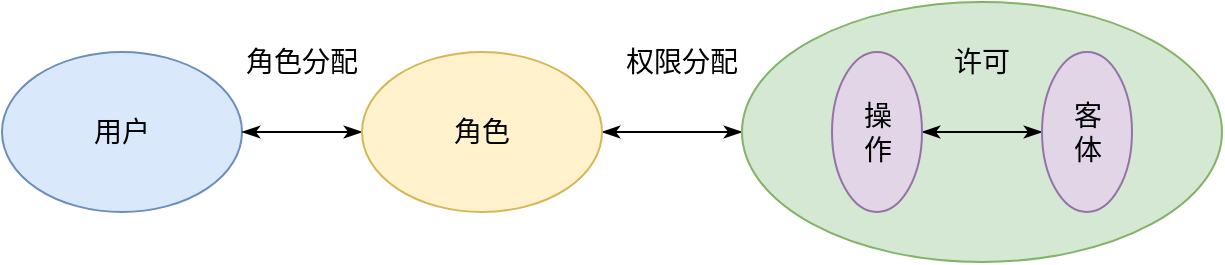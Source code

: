 <mxfile version="21.2.9" type="github">
  <diagram name="第 1 页" id="dzQLSI4KHHar9t0BoVfK">
    <mxGraphModel dx="989" dy="543" grid="1" gridSize="10" guides="1" tooltips="1" connect="1" arrows="1" fold="1" page="1" pageScale="1" pageWidth="827" pageHeight="1169" math="0" shadow="0">
      <root>
        <mxCell id="0" />
        <mxCell id="1" parent="0" />
        <mxCell id="pyv9uiODl41yjENFkIJ4-1" value="&lt;font style=&quot;font-size: 14px;&quot;&gt;用户&lt;/font&gt;" style="ellipse;whiteSpace=wrap;html=1;fillColor=#dae8fc;strokeColor=#6c8ebf;" parent="1" vertex="1">
          <mxGeometry x="160" y="200" width="120" height="80" as="geometry" />
        </mxCell>
        <mxCell id="pyv9uiODl41yjENFkIJ4-11" style="edgeStyle=orthogonalEdgeStyle;rounded=0;orthogonalLoop=1;jettySize=auto;html=1;exitX=1;exitY=0.5;exitDx=0;exitDy=0;entryX=0;entryY=0.5;entryDx=0;entryDy=0;startArrow=classicThin;startFill=1;endArrow=classicThin;endFill=1;" parent="1" source="pyv9uiODl41yjENFkIJ4-2" target="pyv9uiODl41yjENFkIJ4-3" edge="1">
          <mxGeometry relative="1" as="geometry" />
        </mxCell>
        <mxCell id="pyv9uiODl41yjENFkIJ4-12" style="edgeStyle=orthogonalEdgeStyle;rounded=0;orthogonalLoop=1;jettySize=auto;html=1;exitX=0;exitY=0.5;exitDx=0;exitDy=0;entryX=1;entryY=0.5;entryDx=0;entryDy=0;startArrow=classicThin;startFill=1;endArrow=classicThin;endFill=1;" parent="1" source="pyv9uiODl41yjENFkIJ4-2" target="pyv9uiODl41yjENFkIJ4-1" edge="1">
          <mxGeometry relative="1" as="geometry" />
        </mxCell>
        <mxCell id="pyv9uiODl41yjENFkIJ4-2" value="&lt;font style=&quot;font-size: 14px;&quot;&gt;角色&lt;/font&gt;" style="ellipse;whiteSpace=wrap;html=1;fillColor=#fff2cc;strokeColor=#d6b656;" parent="1" vertex="1">
          <mxGeometry x="340" y="200" width="120" height="80" as="geometry" />
        </mxCell>
        <mxCell id="pyv9uiODl41yjENFkIJ4-3" value="" style="ellipse;whiteSpace=wrap;html=1;fillColor=#d5e8d4;strokeColor=#82b366;" parent="1" vertex="1">
          <mxGeometry x="530" y="175" width="240" height="130" as="geometry" />
        </mxCell>
        <mxCell id="pyv9uiODl41yjENFkIJ4-10" style="edgeStyle=orthogonalEdgeStyle;rounded=0;orthogonalLoop=1;jettySize=auto;html=1;exitX=1;exitY=0.5;exitDx=0;exitDy=0;entryX=0;entryY=0.5;entryDx=0;entryDy=0;startArrow=classicThin;startFill=1;endArrow=classicThin;endFill=1;" parent="1" source="pyv9uiODl41yjENFkIJ4-4" target="pyv9uiODl41yjENFkIJ4-6" edge="1">
          <mxGeometry relative="1" as="geometry" />
        </mxCell>
        <mxCell id="pyv9uiODl41yjENFkIJ4-4" value="" style="ellipse;whiteSpace=wrap;html=1;fillColor=#e1d5e7;strokeColor=#9673a6;" parent="1" vertex="1">
          <mxGeometry x="575" y="200" width="45" height="80" as="geometry" />
        </mxCell>
        <mxCell id="pyv9uiODl41yjENFkIJ4-6" value="" style="ellipse;whiteSpace=wrap;html=1;fillColor=#e1d5e7;strokeColor=#9673a6;" parent="1" vertex="1">
          <mxGeometry x="680" y="200" width="45" height="80" as="geometry" />
        </mxCell>
        <mxCell id="pyv9uiODl41yjENFkIJ4-7" value="&lt;font style=&quot;font-size: 14px;&quot;&gt;操作&lt;/font&gt;" style="text;html=1;strokeColor=none;fillColor=none;align=center;verticalAlign=middle;whiteSpace=wrap;rounded=0;" parent="1" vertex="1">
          <mxGeometry x="587.5" y="200" width="20" height="80" as="geometry" />
        </mxCell>
        <mxCell id="pyv9uiODl41yjENFkIJ4-8" value="&lt;font style=&quot;font-size: 14px;&quot;&gt;客体&lt;/font&gt;" style="text;html=1;strokeColor=none;fillColor=none;align=center;verticalAlign=middle;whiteSpace=wrap;rounded=0;" parent="1" vertex="1">
          <mxGeometry x="692.5" y="200" width="20" height="80" as="geometry" />
        </mxCell>
        <mxCell id="pyv9uiODl41yjENFkIJ4-9" value="&lt;font style=&quot;font-size: 14px;&quot;&gt;许可&lt;/font&gt;" style="text;html=1;strokeColor=none;fillColor=none;align=center;verticalAlign=middle;whiteSpace=wrap;rounded=0;" parent="1" vertex="1">
          <mxGeometry x="620" y="190" width="60" height="30" as="geometry" />
        </mxCell>
        <mxCell id="pyv9uiODl41yjENFkIJ4-13" value="&lt;font style=&quot;font-size: 14px;&quot;&gt;角色分配&lt;/font&gt;" style="text;html=1;strokeColor=none;fillColor=none;align=center;verticalAlign=middle;whiteSpace=wrap;rounded=0;" parent="1" vertex="1">
          <mxGeometry x="280" y="190" width="60" height="30" as="geometry" />
        </mxCell>
        <mxCell id="pyv9uiODl41yjENFkIJ4-14" value="&lt;font style=&quot;font-size: 14px;&quot;&gt;权限分配&lt;/font&gt;" style="text;html=1;strokeColor=none;fillColor=none;align=center;verticalAlign=middle;whiteSpace=wrap;rounded=0;" parent="1" vertex="1">
          <mxGeometry x="470" y="190" width="60" height="30" as="geometry" />
        </mxCell>
      </root>
    </mxGraphModel>
  </diagram>
</mxfile>
